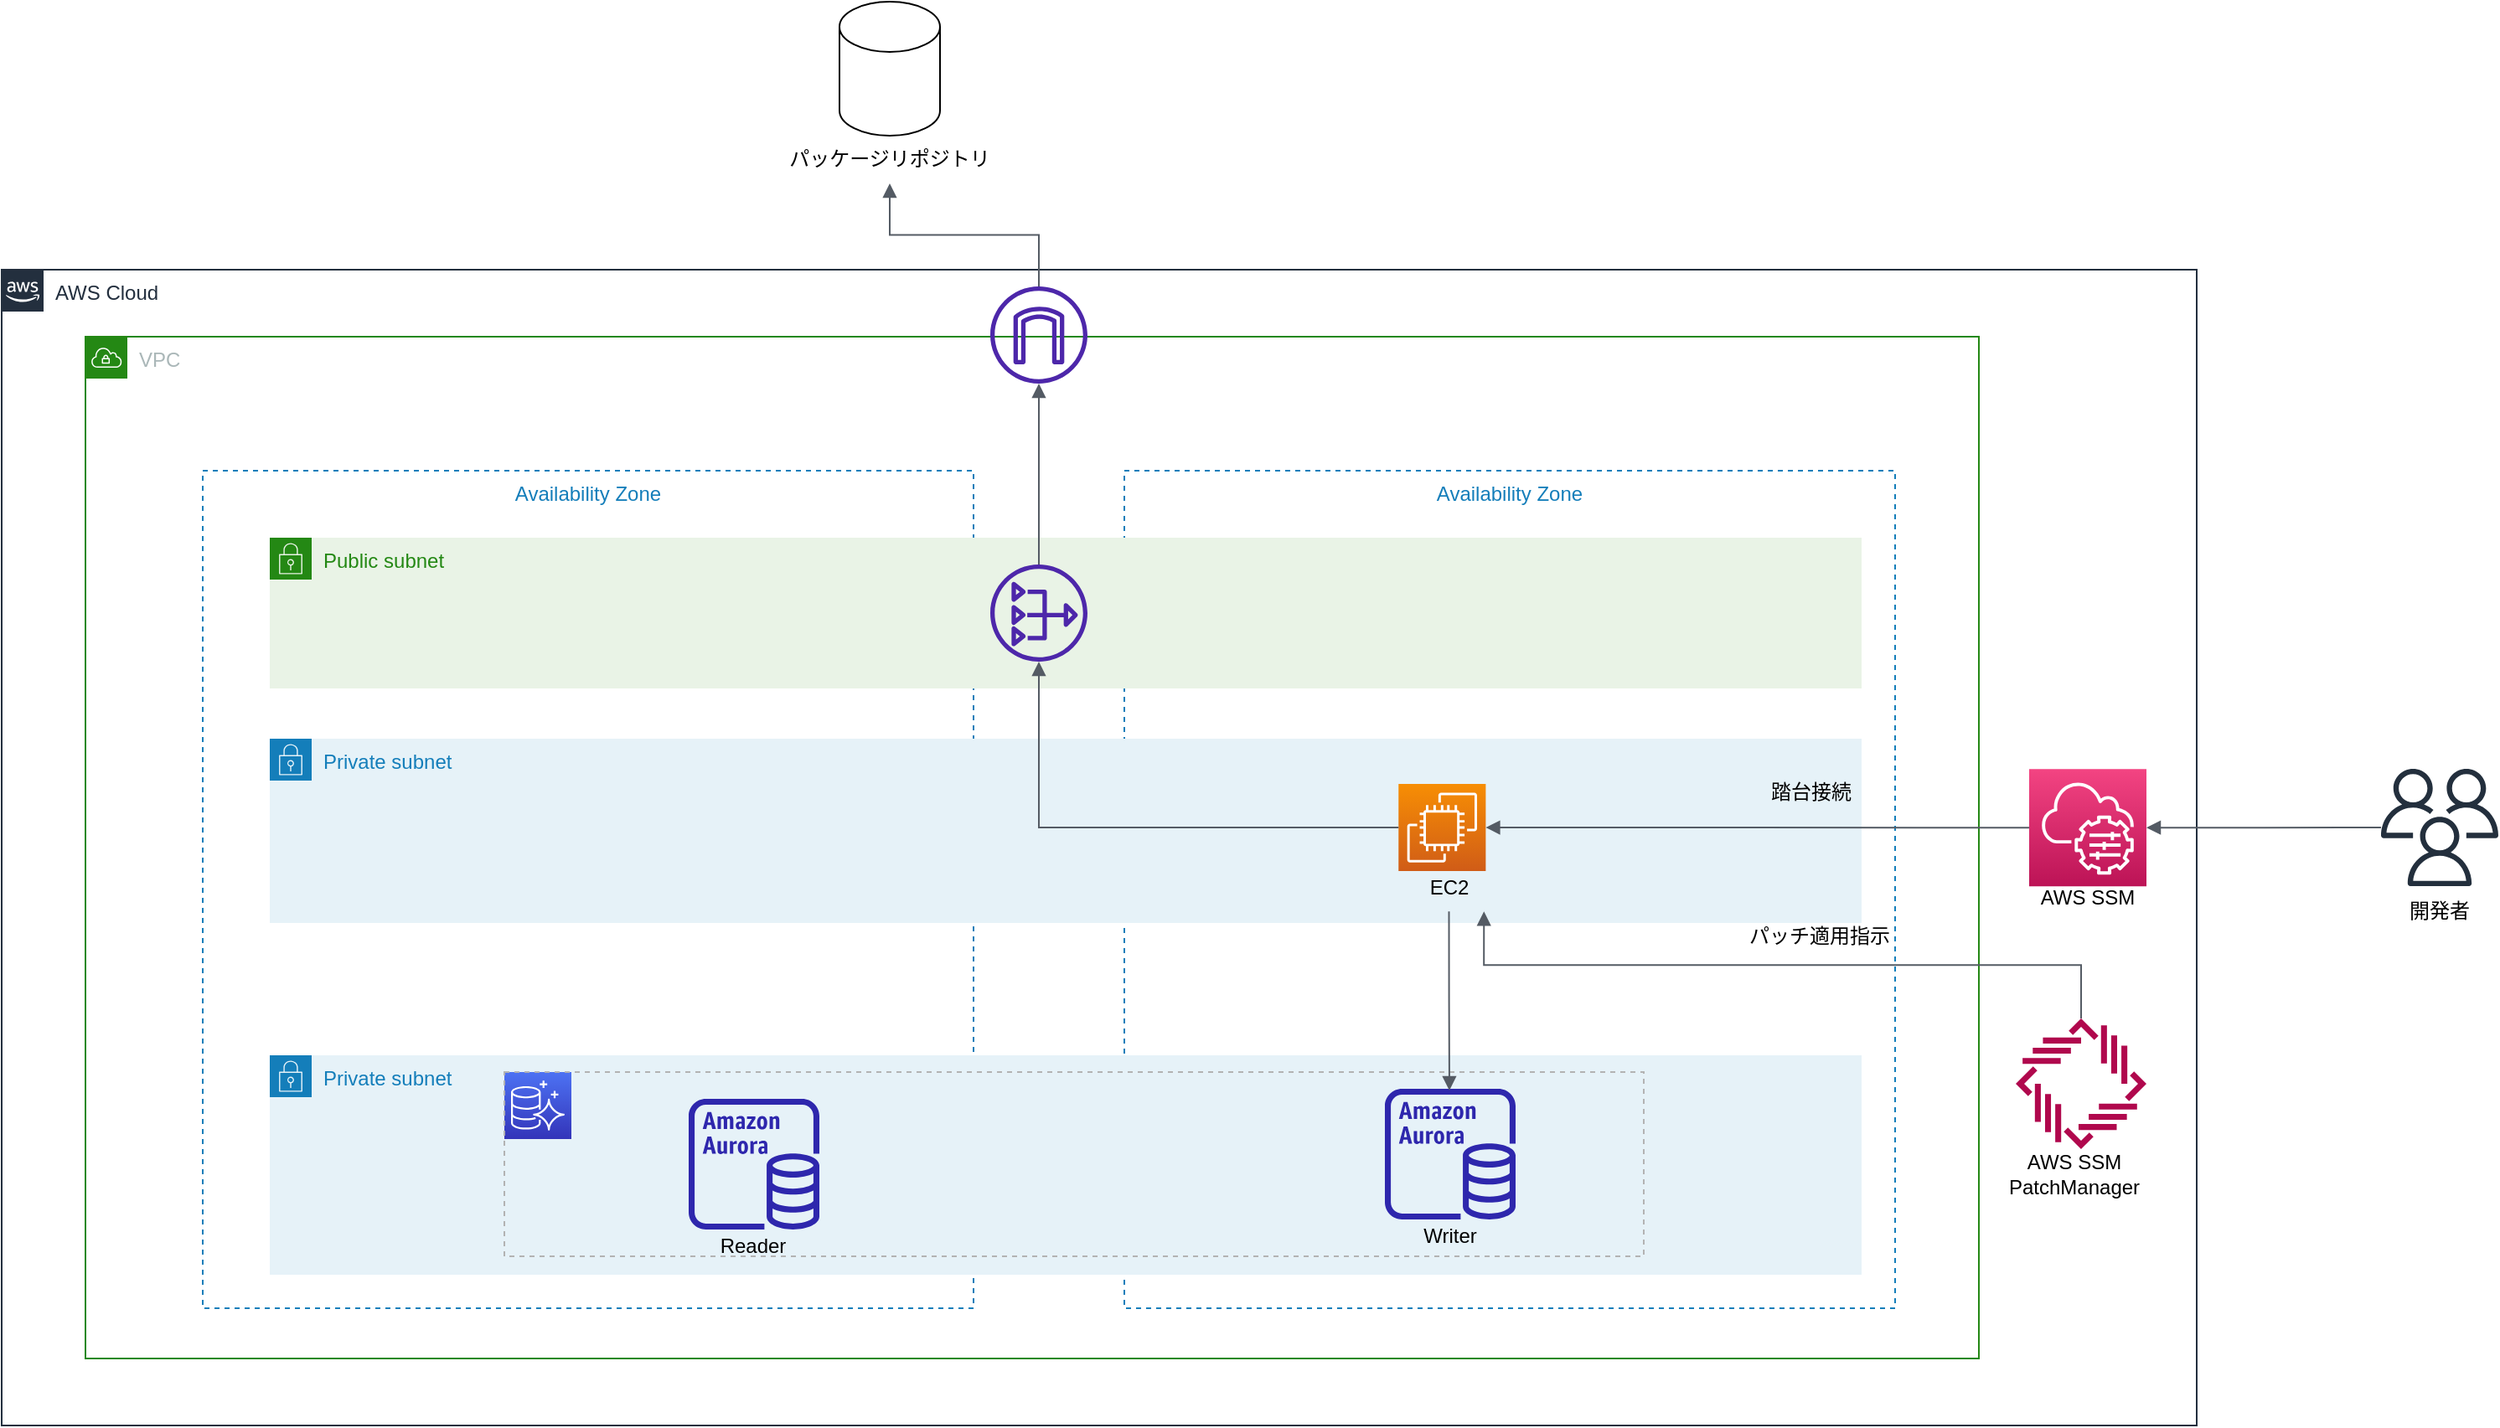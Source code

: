 <mxfile>
    <diagram id="s5NGnHYuqPs6r2TMpPu3" name="システム構成">
        <mxGraphModel dx="531" dy="1934" grid="1" gridSize="10" guides="1" tooltips="1" connect="1" arrows="1" fold="1" page="1" pageScale="1" pageWidth="827" pageHeight="1169" background="#FFFFFF" math="0" shadow="0">
            <root>
                <mxCell id="0"/>
                <mxCell id="1" parent="0"/>
                <mxCell id="2" value="AWS Cloud" style="points=[[0,0],[0.25,0],[0.5,0],[0.75,0],[1,0],[1,0.25],[1,0.5],[1,0.75],[1,1],[0.75,1],[0.5,1],[0.25,1],[0,1],[0,0.75],[0,0.5],[0,0.25]];outlineConnect=0;gradientColor=none;html=1;whiteSpace=wrap;fontSize=12;fontStyle=0;container=1;pointerEvents=0;collapsible=0;recursiveResize=0;shape=mxgraph.aws4.group;grIcon=mxgraph.aws4.group_aws_cloud_alt;strokeColor=#232F3E;fillColor=none;verticalAlign=top;align=left;spacingLeft=30;fontColor=#232F3E;dashed=0;" parent="1" vertex="1">
                    <mxGeometry x="40" y="40" width="1310" height="690" as="geometry"/>
                </mxCell>
                <mxCell id="4" value="VPC" style="points=[[0,0],[0.25,0],[0.5,0],[0.75,0],[1,0],[1,0.25],[1,0.5],[1,0.75],[1,1],[0.75,1],[0.5,1],[0.25,1],[0,1],[0,0.75],[0,0.5],[0,0.25]];outlineConnect=0;gradientColor=none;html=1;whiteSpace=wrap;fontSize=12;fontStyle=0;container=1;pointerEvents=0;collapsible=0;recursiveResize=0;shape=mxgraph.aws4.group;grIcon=mxgraph.aws4.group_vpc;strokeColor=#248814;fillColor=none;verticalAlign=top;align=left;spacingLeft=30;fontColor=#AAB7B8;dashed=0;" parent="2" vertex="1">
                    <mxGeometry x="50" y="40" width="1130" height="610" as="geometry"/>
                </mxCell>
                <mxCell id="16" value="Availability Zone" style="fillColor=none;strokeColor=#147EBA;dashed=1;verticalAlign=top;fontStyle=0;fontColor=#147EBA;" parent="4" vertex="1">
                    <mxGeometry x="70" y="80" width="460" height="500" as="geometry"/>
                </mxCell>
                <mxCell id="34" value="Availability Zone" style="fillColor=none;strokeColor=#147EBA;dashed=1;verticalAlign=top;fontStyle=0;fontColor=#147EBA;" parent="4" vertex="1">
                    <mxGeometry x="620" y="80" width="460" height="500" as="geometry"/>
                </mxCell>
                <mxCell id="64" value="Private subnet" style="points=[[0,0],[0.25,0],[0.5,0],[0.75,0],[1,0],[1,0.25],[1,0.5],[1,0.75],[1,1],[0.75,1],[0.5,1],[0.25,1],[0,1],[0,0.75],[0,0.5],[0,0.25]];outlineConnect=0;gradientColor=none;html=1;whiteSpace=wrap;fontSize=12;fontStyle=0;container=1;pointerEvents=0;collapsible=0;recursiveResize=0;shape=mxgraph.aws4.group;grIcon=mxgraph.aws4.group_security_group;grStroke=0;strokeColor=#147EBA;fillColor=#E6F2F8;verticalAlign=top;align=left;spacingLeft=30;fontColor=#147EBA;dashed=0;" parent="4" vertex="1">
                    <mxGeometry x="110" y="429" width="950" height="131" as="geometry"/>
                </mxCell>
                <mxCell id="65" value="" style="sketch=0;points=[[0,0,0],[0.25,0,0],[0.5,0,0],[0.75,0,0],[1,0,0],[0,1,0],[0.25,1,0],[0.5,1,0],[0.75,1,0],[1,1,0],[0,0.25,0],[0,0.5,0],[0,0.75,0],[1,0.25,0],[1,0.5,0],[1,0.75,0]];outlineConnect=0;fontColor=#232F3E;gradientColor=#4D72F3;gradientDirection=north;fillColor=#3334B9;strokeColor=#ffffff;dashed=0;verticalLabelPosition=bottom;verticalAlign=top;align=center;html=1;fontSize=12;fontStyle=0;aspect=fixed;shape=mxgraph.aws4.resourceIcon;resIcon=mxgraph.aws4.aurora;" parent="64" vertex="1">
                    <mxGeometry x="140" y="10" width="40" height="40" as="geometry"/>
                </mxCell>
                <mxCell id="92" value="" style="fillColor=none;strokeColor=#B3B3B3;dashed=1;verticalAlign=top;fontStyle=0;fontColor=#5A6C86;" parent="64" vertex="1">
                    <mxGeometry x="140" y="10" width="680" height="110" as="geometry"/>
                </mxCell>
                <mxCell id="93" value="" style="sketch=0;outlineConnect=0;fontColor=#232F3E;gradientColor=none;fillColor=#2E27AD;strokeColor=none;dashed=0;verticalLabelPosition=bottom;verticalAlign=top;align=center;html=1;fontSize=12;fontStyle=0;aspect=fixed;pointerEvents=1;shape=mxgraph.aws4.aurora_instance;" parent="64" vertex="1">
                    <mxGeometry x="250" y="26" width="78" height="78" as="geometry"/>
                </mxCell>
                <mxCell id="95" value="Reader" style="text;html=1;strokeColor=none;fillColor=none;align=center;verticalAlign=middle;whiteSpace=wrap;rounded=0;" parent="64" vertex="1">
                    <mxGeometry x="250" y="104" width="77" height="20" as="geometry"/>
                </mxCell>
                <mxCell id="26" value="Private subnet" style="points=[[0,0],[0.25,0],[0.5,0],[0.75,0],[1,0],[1,0.25],[1,0.5],[1,0.75],[1,1],[0.75,1],[0.5,1],[0.25,1],[0,1],[0,0.75],[0,0.5],[0,0.25]];outlineConnect=0;gradientColor=none;html=1;whiteSpace=wrap;fontSize=12;fontStyle=0;container=1;pointerEvents=0;collapsible=0;recursiveResize=0;shape=mxgraph.aws4.group;grIcon=mxgraph.aws4.group_security_group;grStroke=0;strokeColor=#147EBA;fillColor=#E6F2F8;verticalAlign=top;align=left;spacingLeft=30;fontColor=#147EBA;dashed=0;" parent="4" vertex="1">
                    <mxGeometry x="110" y="240" width="950" height="110" as="geometry"/>
                </mxCell>
                <mxCell id="69" value="Writer" style="text;html=1;strokeColor=none;fillColor=none;align=center;verticalAlign=middle;whiteSpace=wrap;rounded=0;" parent="4" vertex="1">
                    <mxGeometry x="775.5" y="527" width="77" height="20" as="geometry"/>
                </mxCell>
                <mxCell id="90" value="踏台接続" style="text;html=1;strokeColor=none;fillColor=none;align=center;verticalAlign=middle;whiteSpace=wrap;rounded=0;" parent="4" vertex="1">
                    <mxGeometry x="1000" y="257" width="60" height="30" as="geometry"/>
                </mxCell>
                <mxCell id="94" value="" style="sketch=0;outlineConnect=0;fontColor=#232F3E;gradientColor=none;fillColor=#2E27AD;strokeColor=none;dashed=0;verticalLabelPosition=bottom;verticalAlign=top;align=center;html=1;fontSize=12;fontStyle=0;aspect=fixed;pointerEvents=1;shape=mxgraph.aws4.aurora_instance;" parent="4" vertex="1">
                    <mxGeometry x="775.5" y="449" width="78" height="78" as="geometry"/>
                </mxCell>
                <mxCell id="98" value="" style="edgeStyle=orthogonalEdgeStyle;html=1;endArrow=block;elbow=vertical;startArrow=none;endFill=1;strokeColor=#545B64;rounded=0;exitX=0.5;exitY=1;exitDx=0;exitDy=0;" parent="4" source="101" edge="1">
                    <mxGeometry width="100" relative="1" as="geometry">
                        <mxPoint x="813.5" y="319.12" as="sourcePoint"/>
                        <mxPoint x="814" y="450" as="targetPoint"/>
                    </mxGeometry>
                </mxCell>
                <mxCell id="110" value="" style="sketch=0;outlineConnect=0;fontColor=#232F3E;gradientColor=none;fillColor=#4D27AA;strokeColor=none;dashed=0;verticalLabelPosition=bottom;verticalAlign=top;align=center;html=1;fontSize=12;fontStyle=0;aspect=fixed;pointerEvents=1;shape=mxgraph.aws4.internet_gateway;" parent="4" vertex="1">
                    <mxGeometry x="540" y="-30" width="58" height="58" as="geometry"/>
                </mxCell>
                <mxCell id="117" value="" style="group" parent="4" vertex="1" connectable="0">
                    <mxGeometry x="770" y="260" width="83.5" height="83.12" as="geometry"/>
                </mxCell>
                <mxCell id="99" value="" style="sketch=0;points=[[0,0,0],[0.25,0,0],[0.5,0,0],[0.75,0,0],[1,0,0],[0,1,0],[0.25,1,0],[0.5,1,0],[0.75,1,0],[1,1,0],[0,0.25,0],[0,0.5,0],[0,0.75,0],[1,0.25,0],[1,0.5,0],[1,0.75,0]];outlineConnect=0;fontColor=#232F3E;gradientColor=#F78E04;gradientDirection=north;fillColor=#D05C17;strokeColor=#ffffff;dashed=0;verticalLabelPosition=bottom;verticalAlign=top;align=center;html=1;fontSize=12;fontStyle=0;aspect=fixed;shape=mxgraph.aws4.resourceIcon;resIcon=mxgraph.aws4.ec2;" parent="117" vertex="1">
                    <mxGeometry x="13.64" y="7" width="52.052" height="52.052" as="geometry"/>
                </mxCell>
                <mxCell id="101" value="EC2" style="text;html=1;strokeColor=none;fillColor=none;align=center;verticalAlign=middle;whiteSpace=wrap;rounded=0;" parent="117" vertex="1">
                    <mxGeometry x="2" y="54.654" width="83.5" height="28.466" as="geometry"/>
                </mxCell>
                <mxCell id="108" value="パッチ適用指示" style="text;html=1;strokeColor=none;fillColor=none;align=center;verticalAlign=middle;whiteSpace=wrap;rounded=0;" parent="4" vertex="1">
                    <mxGeometry x="990" y="343.12" width="90" height="30" as="geometry"/>
                </mxCell>
                <mxCell id="112" value="Public subnet" style="points=[[0,0],[0.25,0],[0.5,0],[0.75,0],[1,0],[1,0.25],[1,0.5],[1,0.75],[1,1],[0.75,1],[0.5,1],[0.25,1],[0,1],[0,0.75],[0,0.5],[0,0.25]];outlineConnect=0;gradientColor=none;html=1;whiteSpace=wrap;fontSize=12;fontStyle=0;container=1;pointerEvents=0;collapsible=0;recursiveResize=0;shape=mxgraph.aws4.group;grIcon=mxgraph.aws4.group_security_group;grStroke=0;strokeColor=#248814;fillColor=#E9F3E6;verticalAlign=top;align=left;spacingLeft=30;fontColor=#248814;dashed=0;" parent="4" vertex="1">
                    <mxGeometry x="110" y="120" width="950" height="90" as="geometry"/>
                </mxCell>
                <mxCell id="109" value="" style="sketch=0;outlineConnect=0;fontColor=#232F3E;gradientColor=none;fillColor=#4D27AA;strokeColor=none;dashed=0;verticalLabelPosition=bottom;verticalAlign=top;align=center;html=1;fontSize=12;fontStyle=0;aspect=fixed;pointerEvents=1;shape=mxgraph.aws4.nat_gateway;" parent="112" vertex="1">
                    <mxGeometry x="430" y="16" width="58" height="58" as="geometry"/>
                </mxCell>
                <mxCell id="118" value="" style="edgeStyle=orthogonalEdgeStyle;html=1;endArrow=none;elbow=vertical;startArrow=block;startFill=1;strokeColor=#545B64;rounded=0;" parent="4" source="109" target="99" edge="1">
                    <mxGeometry width="100" relative="1" as="geometry">
                        <mxPoint x="560" y="293" as="sourcePoint"/>
                        <mxPoint x="660" y="296" as="targetPoint"/>
                        <Array as="points">
                            <mxPoint x="569" y="293"/>
                        </Array>
                    </mxGeometry>
                </mxCell>
                <mxCell id="119" value="" style="edgeStyle=orthogonalEdgeStyle;html=1;endArrow=block;elbow=vertical;startArrow=none;endFill=1;strokeColor=#545B64;rounded=0;" parent="4" source="109" target="110" edge="1">
                    <mxGeometry width="100" relative="1" as="geometry">
                        <mxPoint x="620" y="70" as="sourcePoint"/>
                        <mxPoint x="720" y="70" as="targetPoint"/>
                    </mxGeometry>
                </mxCell>
                <mxCell id="87" value="" style="sketch=0;points=[[0,0,0],[0.25,0,0],[0.5,0,0],[0.75,0,0],[1,0,0],[0,1,0],[0.25,1,0],[0.5,1,0],[0.75,1,0],[1,1,0],[0,0.25,0],[0,0.5,0],[0,0.75,0],[1,0.25,0],[1,0.5,0],[1,0.75,0]];points=[[0,0,0],[0.25,0,0],[0.5,0,0],[0.75,0,0],[1,0,0],[0,1,0],[0.25,1,0],[0.5,1,0],[0.75,1,0],[1,1,0],[0,0.25,0],[0,0.5,0],[0,0.75,0],[1,0.25,0],[1,0.5,0],[1,0.75,0]];outlineConnect=0;fontColor=#232F3E;gradientColor=#F34482;gradientDirection=north;fillColor=#BC1356;strokeColor=#ffffff;dashed=0;verticalLabelPosition=bottom;verticalAlign=top;align=center;html=1;fontSize=12;fontStyle=0;aspect=fixed;shape=mxgraph.aws4.resourceIcon;resIcon=mxgraph.aws4.systems_manager;" parent="2" vertex="1">
                    <mxGeometry x="1210" y="298.12" width="70" height="70" as="geometry"/>
                </mxCell>
                <mxCell id="88" value="" style="edgeStyle=orthogonalEdgeStyle;html=1;endArrow=none;elbow=vertical;startArrow=block;startFill=1;strokeColor=#545B64;rounded=0;entryX=0;entryY=0.5;entryDx=0;entryDy=0;entryPerimeter=0;exitX=1;exitY=0.5;exitDx=0;exitDy=0;exitPerimeter=0;" parent="2" source="99" target="87" edge="1">
                    <mxGeometry width="100" relative="1" as="geometry">
                        <mxPoint x="886.5" y="324.615" as="sourcePoint"/>
                        <mxPoint x="1210" y="397" as="targetPoint"/>
                    </mxGeometry>
                </mxCell>
                <mxCell id="89" value="AWS SSM" style="text;html=1;strokeColor=none;fillColor=none;align=center;verticalAlign=middle;whiteSpace=wrap;rounded=0;" parent="2" vertex="1">
                    <mxGeometry x="1210" y="359.62" width="70" height="30" as="geometry"/>
                </mxCell>
                <mxCell id="105" value="" style="group" parent="2" vertex="1" connectable="0">
                    <mxGeometry x="1202" y="447" width="78" height="108" as="geometry"/>
                </mxCell>
                <mxCell id="102" value="" style="sketch=0;outlineConnect=0;fontColor=#232F3E;gradientColor=none;fillColor=#B0084D;strokeColor=none;dashed=0;verticalLabelPosition=bottom;verticalAlign=top;align=center;html=1;fontSize=12;fontStyle=0;aspect=fixed;pointerEvents=1;shape=mxgraph.aws4.patch_manager;" parent="105" vertex="1">
                    <mxGeometry width="78" height="78" as="geometry"/>
                </mxCell>
                <mxCell id="103" value="AWS SSM&lt;br&gt;PatchManager" style="text;html=1;strokeColor=none;fillColor=none;align=center;verticalAlign=middle;whiteSpace=wrap;rounded=0;" parent="105" vertex="1">
                    <mxGeometry y="78" width="70" height="30" as="geometry"/>
                </mxCell>
                <mxCell id="107" value="" style="edgeStyle=orthogonalEdgeStyle;html=1;endArrow=none;elbow=vertical;startArrow=block;startFill=1;strokeColor=#545B64;rounded=0;exitX=0.75;exitY=1;exitDx=0;exitDy=0;" parent="2" source="101" target="102" edge="1">
                    <mxGeometry width="100" relative="1" as="geometry">
                        <mxPoint x="891" y="480" as="sourcePoint"/>
                        <mxPoint x="991" y="480" as="targetPoint"/>
                    </mxGeometry>
                </mxCell>
                <mxCell id="122" value="" style="group" parent="1" vertex="1" connectable="0">
                    <mxGeometry x="509.12" y="-120" width="121.75" height="108.47" as="geometry"/>
                </mxCell>
                <mxCell id="120" value="" style="shape=cylinder3;whiteSpace=wrap;html=1;boundedLbl=1;backgroundOutline=1;size=15;" parent="122" vertex="1">
                    <mxGeometry x="30.88" width="60" height="80" as="geometry"/>
                </mxCell>
                <mxCell id="121" value="パッケージリポジトリ" style="text;html=1;strokeColor=none;fillColor=none;align=center;verticalAlign=middle;whiteSpace=wrap;rounded=0;" parent="122" vertex="1">
                    <mxGeometry y="80" width="121.75" height="28.47" as="geometry"/>
                </mxCell>
                <mxCell id="123" value="" style="edgeStyle=orthogonalEdgeStyle;html=1;endArrow=none;elbow=vertical;startArrow=block;startFill=1;strokeColor=#545B64;rounded=0;exitX=0.5;exitY=1;exitDx=0;exitDy=0;" parent="1" source="121" target="110" edge="1">
                    <mxGeometry width="100" relative="1" as="geometry">
                        <mxPoint x="549" y="9" as="sourcePoint"/>
                        <mxPoint x="649" y="9" as="targetPoint"/>
                    </mxGeometry>
                </mxCell>
                <mxCell id="126" value="" style="group" vertex="1" connectable="0" parent="1">
                    <mxGeometry x="1460" y="338" width="70" height="100" as="geometry"/>
                </mxCell>
                <mxCell id="124" value="" style="sketch=0;outlineConnect=0;fontColor=#232F3E;gradientColor=none;fillColor=#232F3D;strokeColor=none;dashed=0;verticalLabelPosition=bottom;verticalAlign=top;align=center;html=1;fontSize=12;fontStyle=0;aspect=fixed;pointerEvents=1;shape=mxgraph.aws4.users;" vertex="1" parent="126">
                    <mxGeometry width="70" height="70" as="geometry"/>
                </mxCell>
                <mxCell id="125" value="開発者" style="text;html=1;strokeColor=none;fillColor=none;align=center;verticalAlign=middle;whiteSpace=wrap;rounded=0;" vertex="1" parent="126">
                    <mxGeometry y="70" width="70" height="30" as="geometry"/>
                </mxCell>
                <mxCell id="127" value="" style="edgeStyle=orthogonalEdgeStyle;html=1;endArrow=none;elbow=vertical;startArrow=block;startFill=1;strokeColor=#545B64;rounded=0;" edge="1" parent="1" source="87" target="124">
                    <mxGeometry width="100" relative="1" as="geometry">
                        <mxPoint x="1340" y="440" as="sourcePoint"/>
                        <mxPoint x="1440" y="440" as="targetPoint"/>
                    </mxGeometry>
                </mxCell>
            </root>
        </mxGraphModel>
    </diagram>
</mxfile>